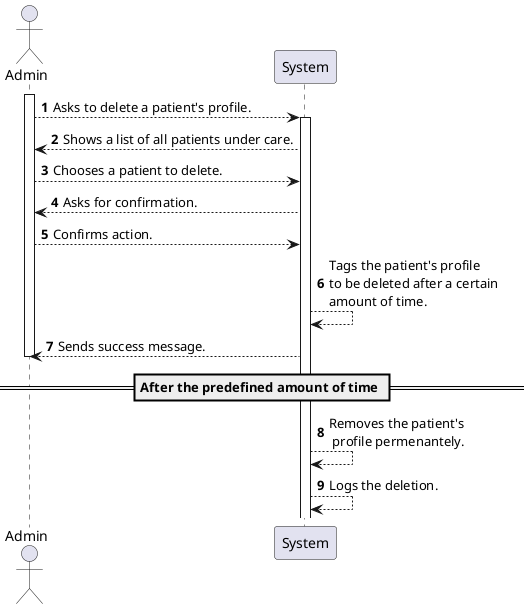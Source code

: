 @startuml
'https://plantuml.com/sequence-diagram

autonumber
actor "Admin" as ADMIN
participant "System" as SYS

activate ADMIN

ADMIN --> SYS : Asks to delete a patient's profile.

activate SYS

SYS --> ADMIN : Shows a list of all patients under care.

ADMIN --> SYS : Chooses a patient to delete.

SYS --> ADMIN : Asks for confirmation.

ADMIN --> SYS : Confirms action.

SYS --> SYS : Tags the patient's profile \nto be deleted after a certain \namount of time.

SYS --> ADMIN : Sends success message.

deactivate ADMIN

== After the predefined amount of time == 

SYS --> SYS : Removes the patient's\n profile permenantely.

SYS --> SYS : Logs the deletion.

@enduml